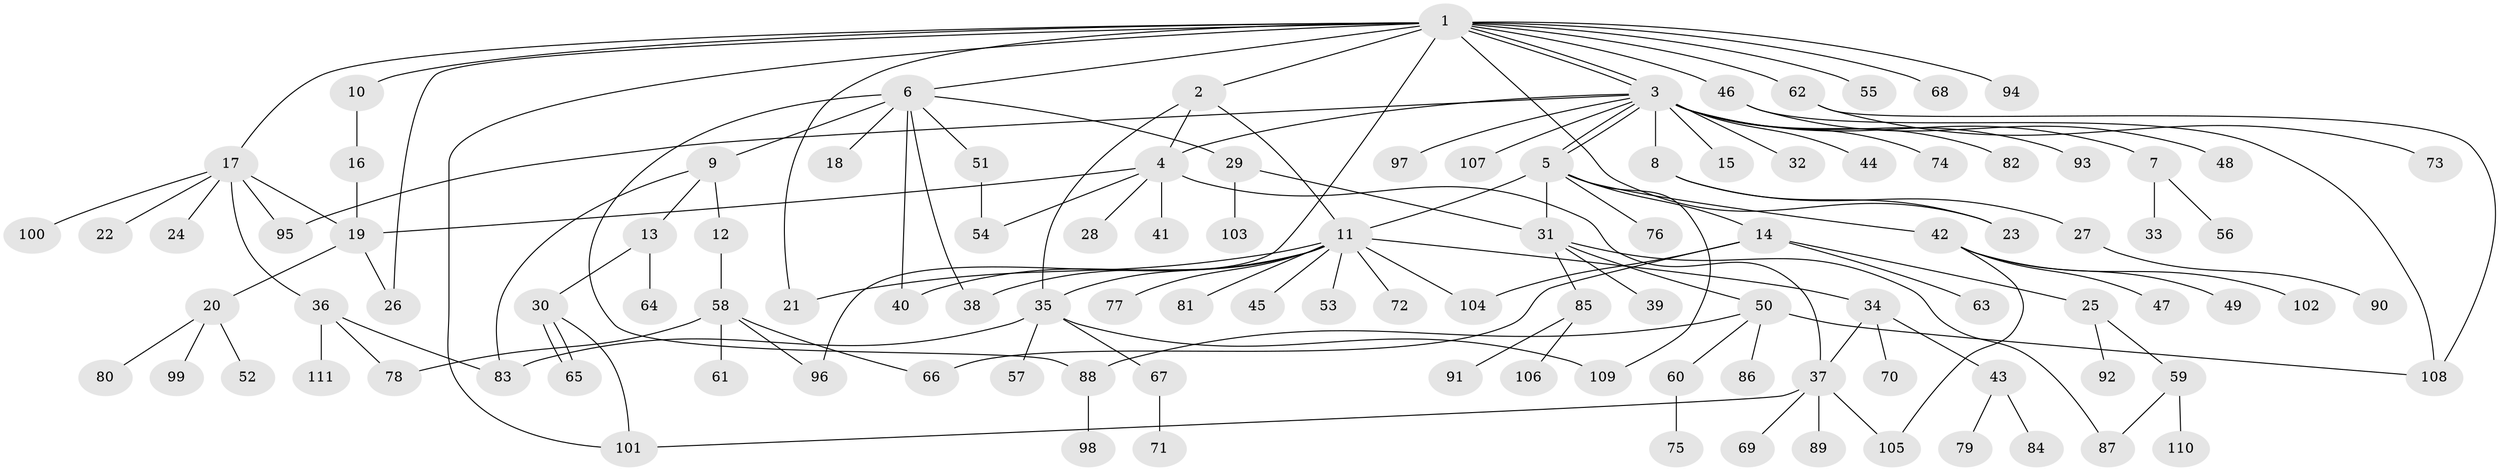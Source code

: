 // coarse degree distribution, {14: 0.030303030303030304, 4: 0.12121212121212122, 18: 0.030303030303030304, 10: 0.030303030303030304, 7: 0.06060606060606061, 3: 0.06060606060606061, 1: 0.5757575757575758, 5: 0.030303030303030304, 2: 0.06060606060606061}
// Generated by graph-tools (version 1.1) at 2025/18/03/04/25 18:18:02]
// undirected, 111 vertices, 141 edges
graph export_dot {
graph [start="1"]
  node [color=gray90,style=filled];
  1;
  2;
  3;
  4;
  5;
  6;
  7;
  8;
  9;
  10;
  11;
  12;
  13;
  14;
  15;
  16;
  17;
  18;
  19;
  20;
  21;
  22;
  23;
  24;
  25;
  26;
  27;
  28;
  29;
  30;
  31;
  32;
  33;
  34;
  35;
  36;
  37;
  38;
  39;
  40;
  41;
  42;
  43;
  44;
  45;
  46;
  47;
  48;
  49;
  50;
  51;
  52;
  53;
  54;
  55;
  56;
  57;
  58;
  59;
  60;
  61;
  62;
  63;
  64;
  65;
  66;
  67;
  68;
  69;
  70;
  71;
  72;
  73;
  74;
  75;
  76;
  77;
  78;
  79;
  80;
  81;
  82;
  83;
  84;
  85;
  86;
  87;
  88;
  89;
  90;
  91;
  92;
  93;
  94;
  95;
  96;
  97;
  98;
  99;
  100;
  101;
  102;
  103;
  104;
  105;
  106;
  107;
  108;
  109;
  110;
  111;
  1 -- 2;
  1 -- 3;
  1 -- 3;
  1 -- 6;
  1 -- 10;
  1 -- 17;
  1 -- 21;
  1 -- 23;
  1 -- 26;
  1 -- 46;
  1 -- 55;
  1 -- 62;
  1 -- 68;
  1 -- 94;
  1 -- 96;
  1 -- 101;
  2 -- 4;
  2 -- 11;
  2 -- 35;
  3 -- 4;
  3 -- 5;
  3 -- 5;
  3 -- 7;
  3 -- 8;
  3 -- 15;
  3 -- 32;
  3 -- 44;
  3 -- 74;
  3 -- 82;
  3 -- 93;
  3 -- 95;
  3 -- 97;
  3 -- 107;
  4 -- 19;
  4 -- 28;
  4 -- 37;
  4 -- 41;
  4 -- 54;
  5 -- 11;
  5 -- 14;
  5 -- 31;
  5 -- 42;
  5 -- 76;
  5 -- 109;
  6 -- 9;
  6 -- 18;
  6 -- 29;
  6 -- 38;
  6 -- 40;
  6 -- 51;
  6 -- 88;
  7 -- 33;
  7 -- 56;
  8 -- 23;
  8 -- 27;
  9 -- 12;
  9 -- 13;
  9 -- 83;
  10 -- 16;
  11 -- 21;
  11 -- 34;
  11 -- 35;
  11 -- 38;
  11 -- 40;
  11 -- 45;
  11 -- 53;
  11 -- 72;
  11 -- 77;
  11 -- 81;
  11 -- 104;
  12 -- 58;
  13 -- 30;
  13 -- 64;
  14 -- 25;
  14 -- 63;
  14 -- 66;
  14 -- 104;
  16 -- 19;
  17 -- 19;
  17 -- 22;
  17 -- 24;
  17 -- 36;
  17 -- 95;
  17 -- 100;
  19 -- 20;
  19 -- 26;
  20 -- 52;
  20 -- 80;
  20 -- 99;
  25 -- 59;
  25 -- 92;
  27 -- 90;
  29 -- 31;
  29 -- 103;
  30 -- 65;
  30 -- 65;
  30 -- 101;
  31 -- 39;
  31 -- 50;
  31 -- 85;
  31 -- 87;
  34 -- 37;
  34 -- 43;
  34 -- 70;
  35 -- 57;
  35 -- 67;
  35 -- 83;
  35 -- 109;
  36 -- 78;
  36 -- 83;
  36 -- 111;
  37 -- 69;
  37 -- 89;
  37 -- 101;
  37 -- 105;
  42 -- 47;
  42 -- 49;
  42 -- 102;
  42 -- 105;
  43 -- 79;
  43 -- 84;
  46 -- 48;
  46 -- 108;
  50 -- 60;
  50 -- 86;
  50 -- 88;
  50 -- 108;
  51 -- 54;
  58 -- 61;
  58 -- 66;
  58 -- 78;
  58 -- 96;
  59 -- 87;
  59 -- 110;
  60 -- 75;
  62 -- 73;
  62 -- 108;
  67 -- 71;
  85 -- 91;
  85 -- 106;
  88 -- 98;
}

